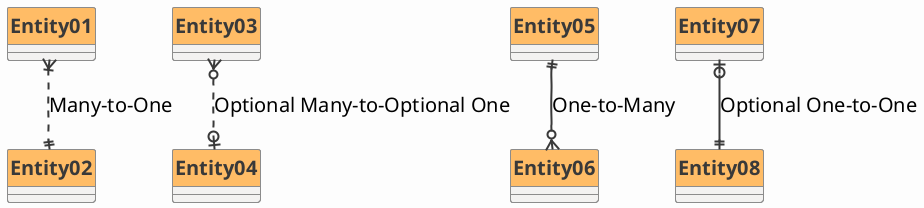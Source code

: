 @startuml
' =======================
' ERD Relationships Legend
' =======================
' }|..||   => Many-to-One
' }o..o|   => Optional Many-to-Optional One
' ||--o{   => One-to-Many
' |o--||   => Optional One-to-One
hide circle
top to bottom direction
skinparam packageStyle rectangle
skinparam DefaultFontSize 20
skinparam defaultFontName Arial
skinparam backgroundColor #FDFDFD               
skinparam classBackgroundColor #F3F2F1       
skinparam ClassHeaderBackgroundColor  #FFBC66  
skinparam classBorderColor #8C8C8C          
skinparam ClassBorderThickness 1    
skinparam classFontColor #000000 
skinparam ClassAttributeFontColor #393939
skinparam classFontStyle bold
skinparam ArrowColor #393939         
skinparam ArrowThickness 2         
Entity01 }|..|| Entity02  : Many-to-One
Entity03 }o..o| Entity04  : Optional Many-to-Optional One
Entity05 ||--o{ Entity06  : One-to-Many
Entity07 |o--|| Entity08  : Optional One-to-One



@enduml
@startuml
hide circle
top to bottom direction
skinparam packageStyle rectangle
skinparam DefaultFontSize 20
skinparam defaultFontName Arial
skinparam backgroundColor #FDFDFD               
skinparam classBackgroundColor #F3F2F1       
skinparam ClassHeaderBackgroundColor  #FFBC66  
skinparam classBorderColor #8C8C8C          
skinparam ClassBorderThickness 1    
skinparam classFontColor #000000 
skinparam ClassAttributeFontColor #393939
skinparam classFontStyle bold
skinparam ArrowColor #393939         
skinparam ArrowThickness 2         
entity Entity09 {
  * identifying_attribute   
  --
  attribute_1
  attribute_2
}
@enduml
